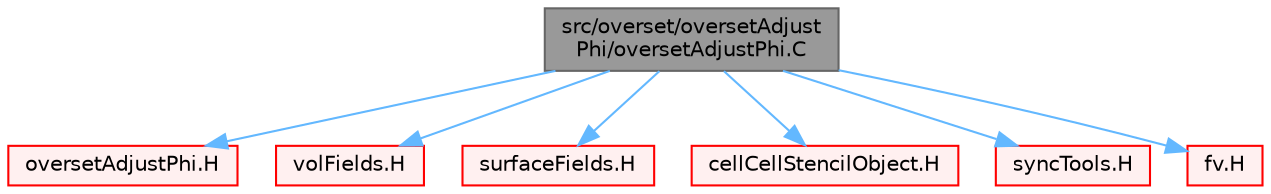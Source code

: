 digraph "src/overset/oversetAdjustPhi/oversetAdjustPhi.C"
{
 // LATEX_PDF_SIZE
  bgcolor="transparent";
  edge [fontname=Helvetica,fontsize=10,labelfontname=Helvetica,labelfontsize=10];
  node [fontname=Helvetica,fontsize=10,shape=box,height=0.2,width=0.4];
  Node1 [id="Node000001",label="src/overset/oversetAdjust\lPhi/oversetAdjustPhi.C",height=0.2,width=0.4,color="gray40", fillcolor="grey60", style="filled", fontcolor="black",tooltip=" "];
  Node1 -> Node2 [id="edge1_Node000001_Node000002",color="steelblue1",style="solid",tooltip=" "];
  Node2 [id="Node000002",label="oversetAdjustPhi.H",height=0.2,width=0.4,color="red", fillcolor="#FFF0F0", style="filled",URL="$oversetAdjustPhi_8H.html",tooltip="Adjust the balance of fluxes on the faces between interpolated and calculated to obey continuity."];
  Node1 -> Node130 [id="edge2_Node000001_Node000130",color="steelblue1",style="solid",tooltip=" "];
  Node130 [id="Node000130",label="volFields.H",height=0.2,width=0.4,color="red", fillcolor="#FFF0F0", style="filled",URL="$volFields_8H.html",tooltip=" "];
  Node1 -> Node380 [id="edge3_Node000001_Node000380",color="steelblue1",style="solid",tooltip=" "];
  Node380 [id="Node000380",label="surfaceFields.H",height=0.2,width=0.4,color="red", fillcolor="#FFF0F0", style="filled",URL="$surfaceFields_8H.html",tooltip="Foam::surfaceFields."];
  Node1 -> Node388 [id="edge4_Node000001_Node000388",color="steelblue1",style="solid",tooltip=" "];
  Node388 [id="Node000388",label="cellCellStencilObject.H",height=0.2,width=0.4,color="red", fillcolor="#FFF0F0", style="filled",URL="$cellCellStencilObject_8H.html",tooltip=" "];
  Node1 -> Node405 [id="edge5_Node000001_Node000405",color="steelblue1",style="solid",tooltip=" "];
  Node405 [id="Node000405",label="syncTools.H",height=0.2,width=0.4,color="red", fillcolor="#FFF0F0", style="filled",URL="$syncTools_8H.html",tooltip=" "];
  Node1 -> Node406 [id="edge6_Node000001_Node000406",color="steelblue1",style="solid",tooltip=" "];
  Node406 [id="Node000406",label="fv.H",height=0.2,width=0.4,color="red", fillcolor="#FFF0F0", style="filled",URL="$fv_8H.html",tooltip=" "];
}
